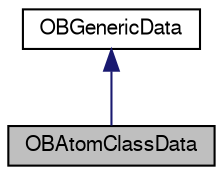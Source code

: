 digraph G
{
  edge [fontname="FreeSans",fontsize="10",labelfontname="FreeSans",labelfontsize="10"];
  node [fontname="FreeSans",fontsize="10",shape=record];
  Node1 [label="OBAtomClassData",height=0.2,width=0.4,color="black", fillcolor="grey75", style="filled" fontcolor="black"];
  Node2 -> Node1 [dir=back,color="midnightblue",fontsize="10",style="solid",fontname="FreeSans"];
  Node2 [label="OBGenericData",height=0.2,width=0.4,color="black", fillcolor="white", style="filled",URL="$classOpenBabel_1_1OBGenericData.shtml",tooltip="Base class for generic data."];
}
